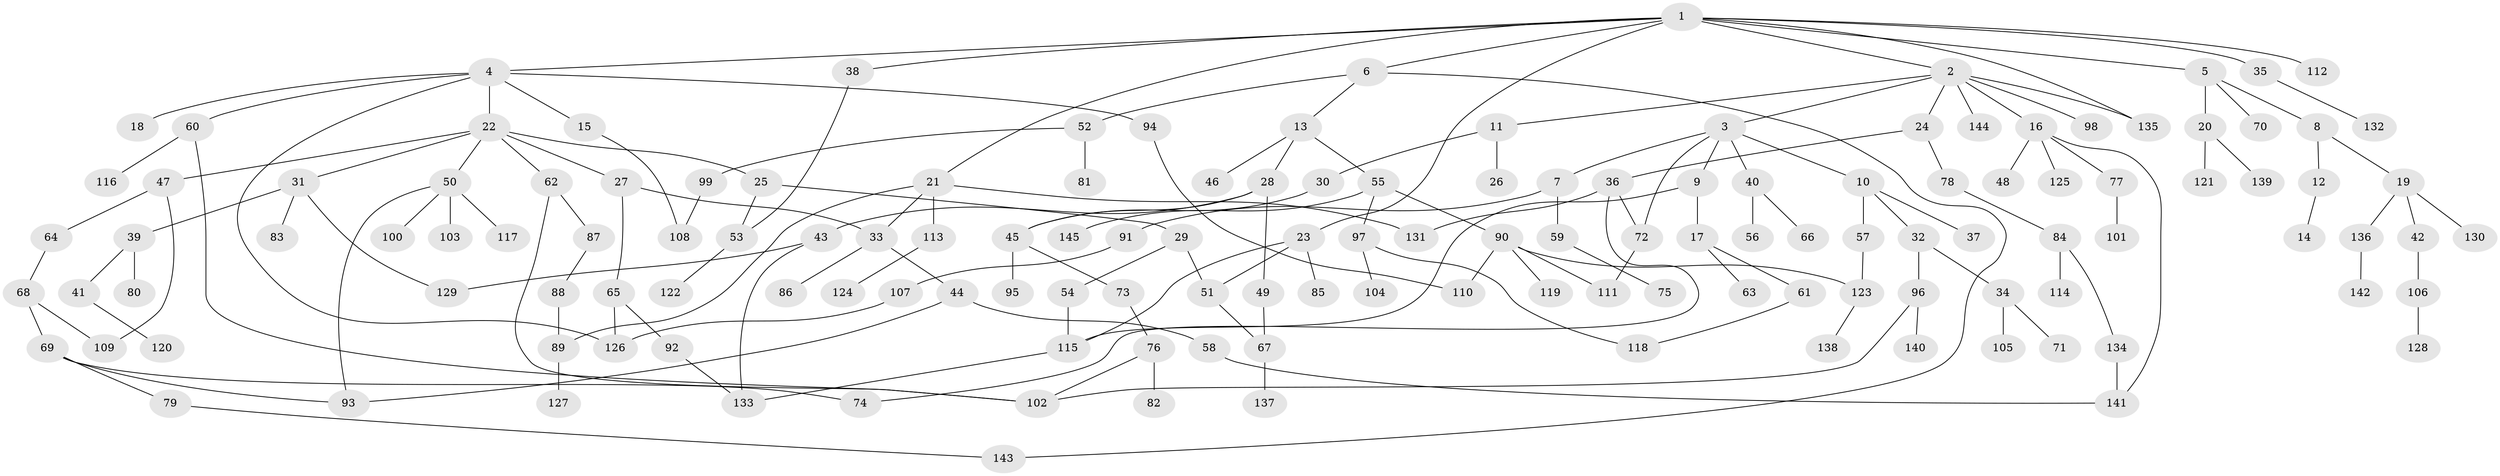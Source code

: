 // coarse degree distribution, {9: 0.0136986301369863, 5: 0.0821917808219178, 7: 0.0273972602739726, 6: 0.0410958904109589, 3: 0.2465753424657534, 4: 0.0684931506849315, 2: 0.2876712328767123, 1: 0.2328767123287671}
// Generated by graph-tools (version 1.1) at 2025/48/03/04/25 22:48:54]
// undirected, 145 vertices, 175 edges
graph export_dot {
  node [color=gray90,style=filled];
  1;
  2;
  3;
  4;
  5;
  6;
  7;
  8;
  9;
  10;
  11;
  12;
  13;
  14;
  15;
  16;
  17;
  18;
  19;
  20;
  21;
  22;
  23;
  24;
  25;
  26;
  27;
  28;
  29;
  30;
  31;
  32;
  33;
  34;
  35;
  36;
  37;
  38;
  39;
  40;
  41;
  42;
  43;
  44;
  45;
  46;
  47;
  48;
  49;
  50;
  51;
  52;
  53;
  54;
  55;
  56;
  57;
  58;
  59;
  60;
  61;
  62;
  63;
  64;
  65;
  66;
  67;
  68;
  69;
  70;
  71;
  72;
  73;
  74;
  75;
  76;
  77;
  78;
  79;
  80;
  81;
  82;
  83;
  84;
  85;
  86;
  87;
  88;
  89;
  90;
  91;
  92;
  93;
  94;
  95;
  96;
  97;
  98;
  99;
  100;
  101;
  102;
  103;
  104;
  105;
  106;
  107;
  108;
  109;
  110;
  111;
  112;
  113;
  114;
  115;
  116;
  117;
  118;
  119;
  120;
  121;
  122;
  123;
  124;
  125;
  126;
  127;
  128;
  129;
  130;
  131;
  132;
  133;
  134;
  135;
  136;
  137;
  138;
  139;
  140;
  141;
  142;
  143;
  144;
  145;
  1 -- 2;
  1 -- 4;
  1 -- 5;
  1 -- 6;
  1 -- 21;
  1 -- 23;
  1 -- 35;
  1 -- 38;
  1 -- 112;
  1 -- 135;
  2 -- 3;
  2 -- 11;
  2 -- 16;
  2 -- 24;
  2 -- 98;
  2 -- 135;
  2 -- 144;
  3 -- 7;
  3 -- 9;
  3 -- 10;
  3 -- 40;
  3 -- 72;
  4 -- 15;
  4 -- 18;
  4 -- 22;
  4 -- 60;
  4 -- 94;
  4 -- 126;
  5 -- 8;
  5 -- 20;
  5 -- 70;
  6 -- 13;
  6 -- 52;
  6 -- 143;
  7 -- 59;
  7 -- 91;
  8 -- 12;
  8 -- 19;
  9 -- 17;
  9 -- 115;
  10 -- 32;
  10 -- 37;
  10 -- 57;
  11 -- 26;
  11 -- 30;
  12 -- 14;
  13 -- 28;
  13 -- 46;
  13 -- 55;
  15 -- 108;
  16 -- 48;
  16 -- 77;
  16 -- 125;
  16 -- 141;
  17 -- 61;
  17 -- 63;
  19 -- 42;
  19 -- 130;
  19 -- 136;
  20 -- 121;
  20 -- 139;
  21 -- 33;
  21 -- 113;
  21 -- 131;
  21 -- 89;
  22 -- 25;
  22 -- 27;
  22 -- 31;
  22 -- 47;
  22 -- 50;
  22 -- 62;
  23 -- 51;
  23 -- 85;
  23 -- 115;
  24 -- 36;
  24 -- 78;
  25 -- 29;
  25 -- 53;
  27 -- 65;
  27 -- 33;
  28 -- 43;
  28 -- 45;
  28 -- 49;
  29 -- 54;
  29 -- 51;
  30 -- 45;
  31 -- 39;
  31 -- 83;
  31 -- 129;
  32 -- 34;
  32 -- 96;
  33 -- 44;
  33 -- 86;
  34 -- 71;
  34 -- 105;
  35 -- 132;
  36 -- 72;
  36 -- 131;
  36 -- 74;
  38 -- 53;
  39 -- 41;
  39 -- 80;
  40 -- 56;
  40 -- 66;
  41 -- 120;
  42 -- 106;
  43 -- 129;
  43 -- 133;
  44 -- 58;
  44 -- 93;
  45 -- 73;
  45 -- 95;
  47 -- 64;
  47 -- 109;
  49 -- 67;
  50 -- 100;
  50 -- 103;
  50 -- 117;
  50 -- 93;
  51 -- 67;
  52 -- 81;
  52 -- 99;
  53 -- 122;
  54 -- 115;
  55 -- 90;
  55 -- 97;
  55 -- 145;
  57 -- 123;
  58 -- 141;
  59 -- 75;
  60 -- 116;
  60 -- 102;
  61 -- 118;
  62 -- 87;
  62 -- 102;
  64 -- 68;
  65 -- 92;
  65 -- 126;
  67 -- 137;
  68 -- 69;
  68 -- 109;
  69 -- 74;
  69 -- 79;
  69 -- 93;
  72 -- 111;
  73 -- 76;
  76 -- 82;
  76 -- 102;
  77 -- 101;
  78 -- 84;
  79 -- 143;
  84 -- 114;
  84 -- 134;
  87 -- 88;
  88 -- 89;
  89 -- 127;
  90 -- 111;
  90 -- 119;
  90 -- 110;
  90 -- 123;
  91 -- 107;
  92 -- 133;
  94 -- 110;
  96 -- 102;
  96 -- 140;
  97 -- 104;
  97 -- 118;
  99 -- 108;
  106 -- 128;
  107 -- 126;
  113 -- 124;
  115 -- 133;
  123 -- 138;
  134 -- 141;
  136 -- 142;
}
